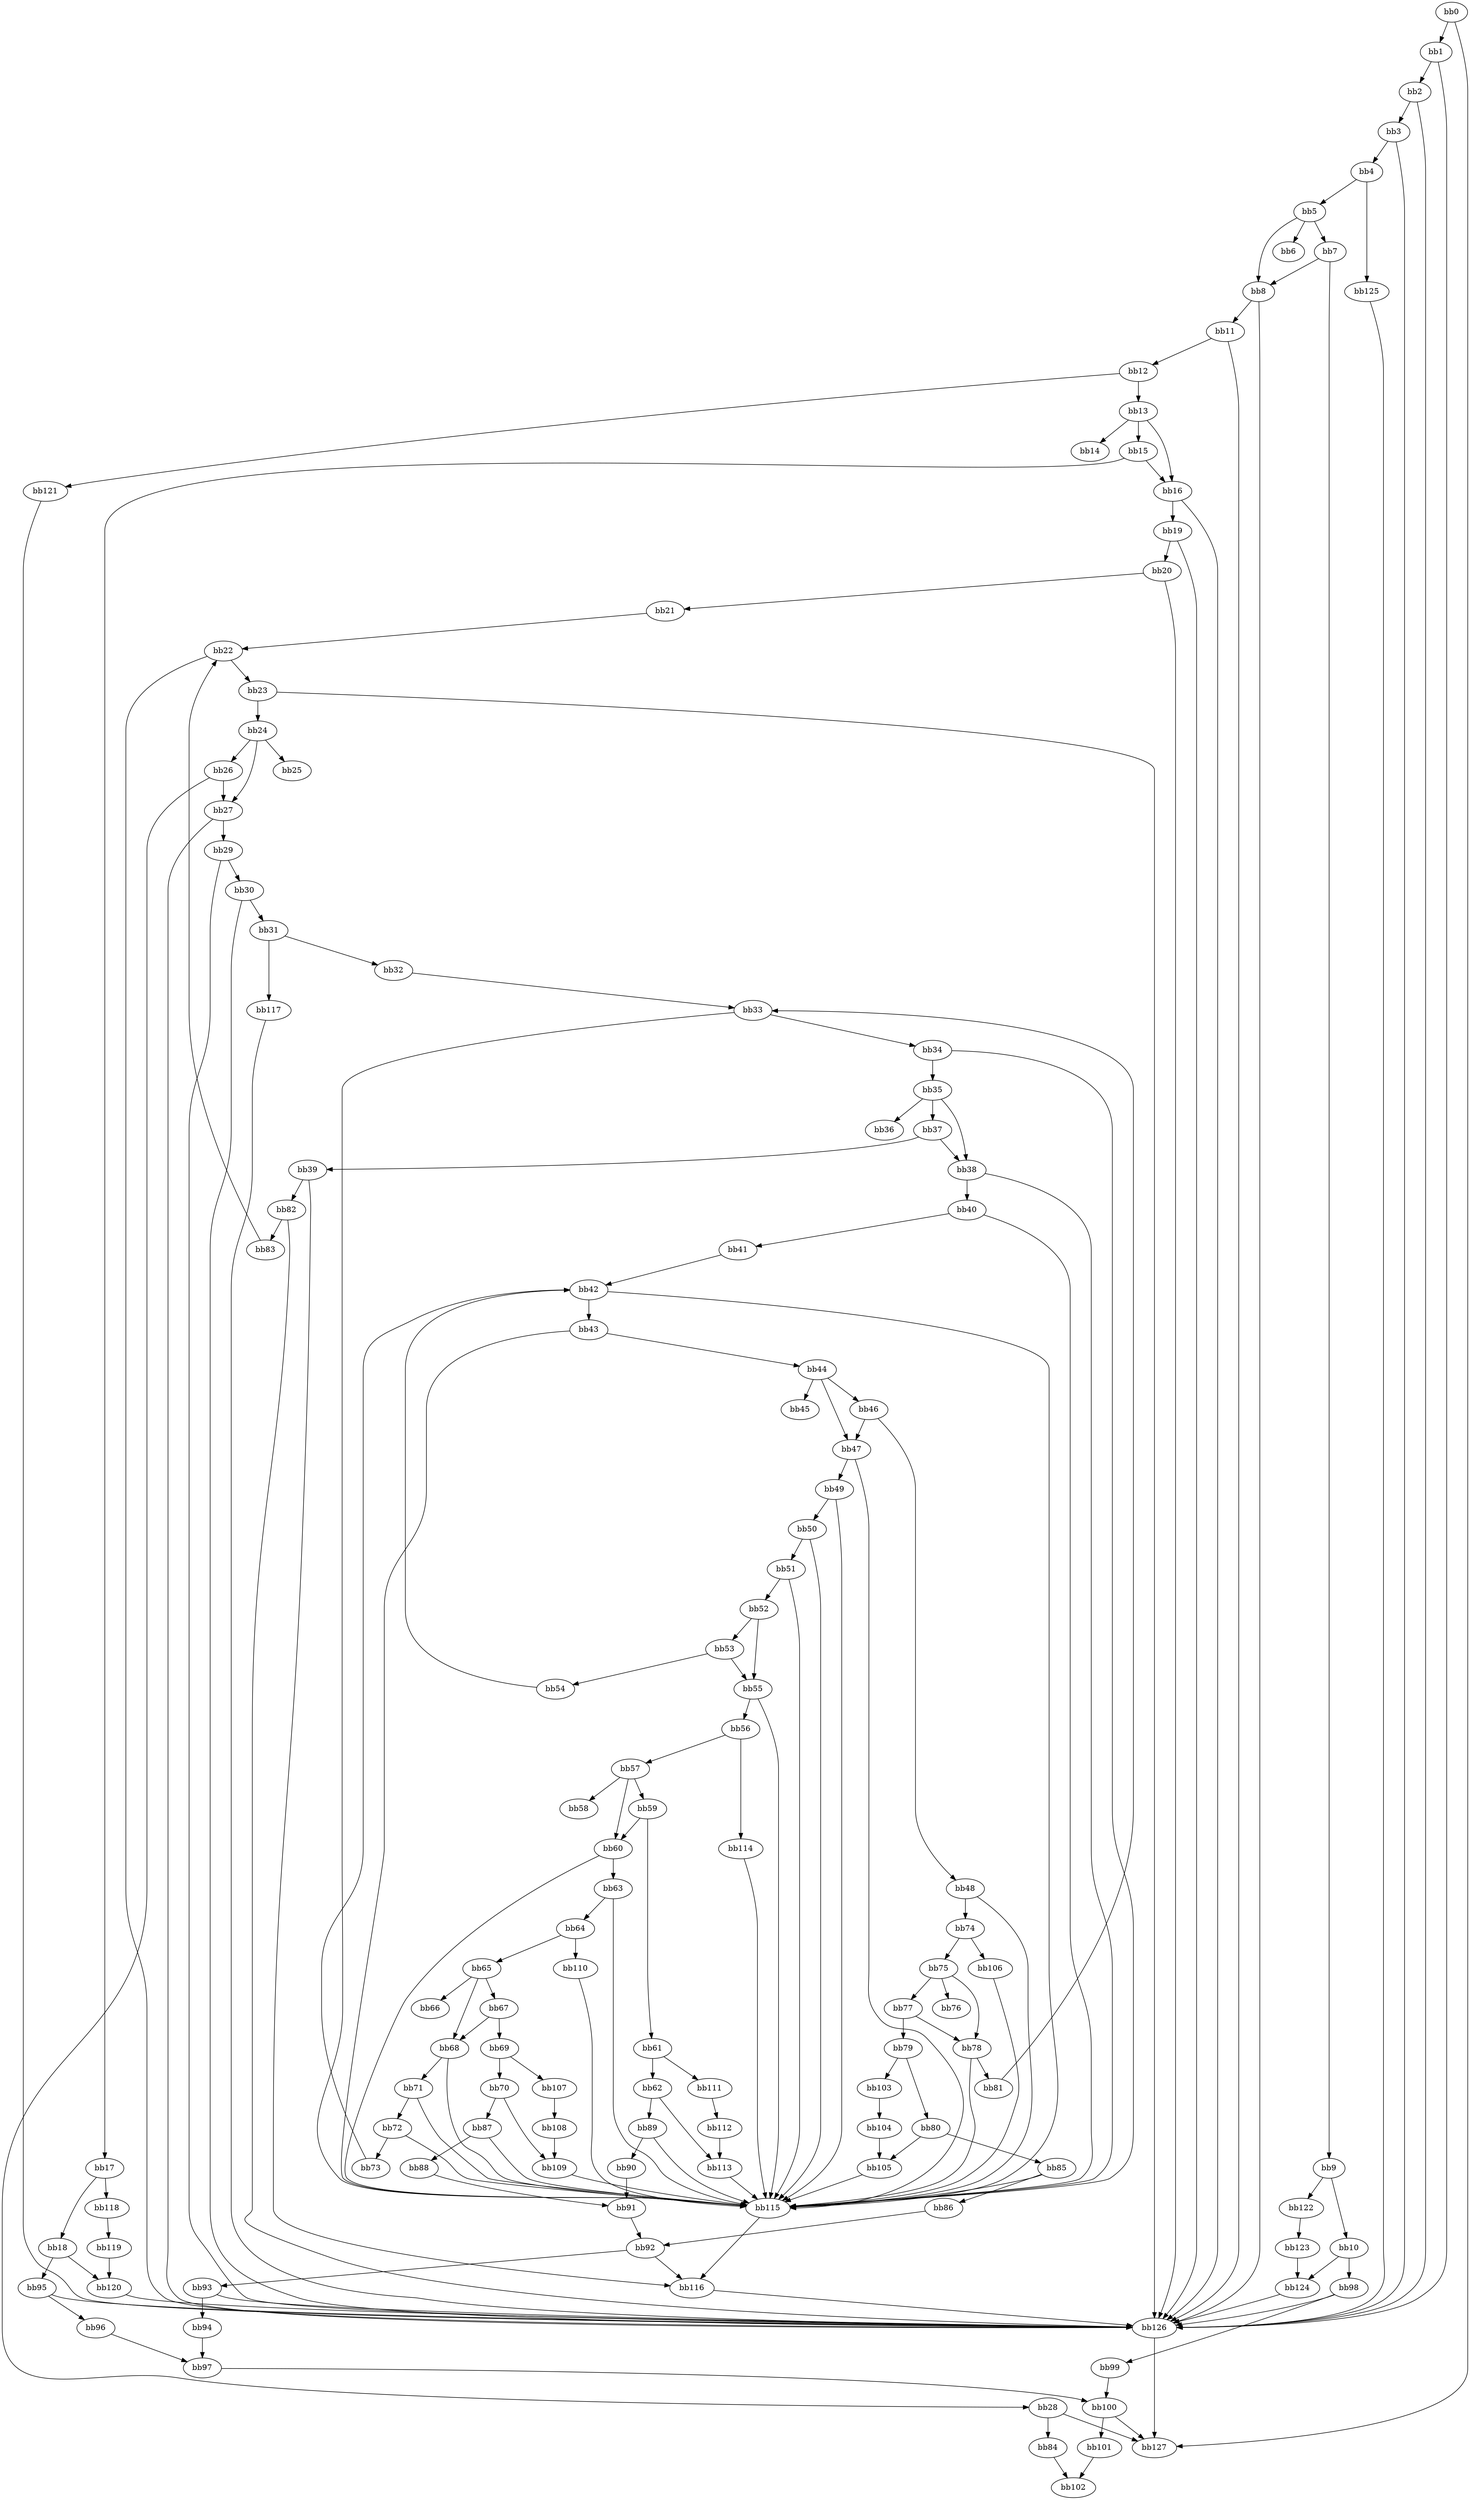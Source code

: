 digraph {
    0 [ label = "bb0\l" ]
    1 [ label = "bb1\l" ]
    2 [ label = "bb2\l" ]
    3 [ label = "bb3\l" ]
    4 [ label = "bb4\l" ]
    5 [ label = "bb5\l" ]
    6 [ label = "bb6\l" ]
    7 [ label = "bb7\l" ]
    8 [ label = "bb8\l" ]
    9 [ label = "bb9\l" ]
    10 [ label = "bb10\l" ]
    11 [ label = "bb11\l" ]
    12 [ label = "bb12\l" ]
    13 [ label = "bb13\l" ]
    14 [ label = "bb14\l" ]
    15 [ label = "bb15\l" ]
    16 [ label = "bb16\l" ]
    17 [ label = "bb17\l" ]
    18 [ label = "bb18\l" ]
    19 [ label = "bb19\l" ]
    20 [ label = "bb20\l" ]
    21 [ label = "bb21\l" ]
    22 [ label = "bb22\l" ]
    23 [ label = "bb23\l" ]
    24 [ label = "bb24\l" ]
    25 [ label = "bb25\l" ]
    26 [ label = "bb26\l" ]
    27 [ label = "bb27\l" ]
    28 [ label = "bb28\l" ]
    29 [ label = "bb29\l" ]
    30 [ label = "bb30\l" ]
    31 [ label = "bb31\l" ]
    32 [ label = "bb32\l" ]
    33 [ label = "bb33\l" ]
    34 [ label = "bb34\l" ]
    35 [ label = "bb35\l" ]
    36 [ label = "bb36\l" ]
    37 [ label = "bb37\l" ]
    38 [ label = "bb38\l" ]
    39 [ label = "bb39\l" ]
    40 [ label = "bb40\l" ]
    41 [ label = "bb41\l" ]
    42 [ label = "bb42\l" ]
    43 [ label = "bb43\l" ]
    44 [ label = "bb44\l" ]
    45 [ label = "bb45\l" ]
    46 [ label = "bb46\l" ]
    47 [ label = "bb47\l" ]
    48 [ label = "bb48\l" ]
    49 [ label = "bb49\l" ]
    50 [ label = "bb50\l" ]
    51 [ label = "bb51\l" ]
    52 [ label = "bb52\l" ]
    53 [ label = "bb53\l" ]
    54 [ label = "bb54\l" ]
    55 [ label = "bb55\l" ]
    56 [ label = "bb56\l" ]
    57 [ label = "bb57\l" ]
    58 [ label = "bb58\l" ]
    59 [ label = "bb59\l" ]
    60 [ label = "bb60\l" ]
    61 [ label = "bb61\l" ]
    62 [ label = "bb62\l" ]
    63 [ label = "bb63\l" ]
    64 [ label = "bb64\l" ]
    65 [ label = "bb65\l" ]
    66 [ label = "bb66\l" ]
    67 [ label = "bb67\l" ]
    68 [ label = "bb68\l" ]
    69 [ label = "bb69\l" ]
    70 [ label = "bb70\l" ]
    71 [ label = "bb71\l" ]
    72 [ label = "bb72\l" ]
    73 [ label = "bb73\l" ]
    74 [ label = "bb74\l" ]
    75 [ label = "bb75\l" ]
    76 [ label = "bb76\l" ]
    77 [ label = "bb77\l" ]
    78 [ label = "bb78\l" ]
    79 [ label = "bb79\l" ]
    80 [ label = "bb80\l" ]
    81 [ label = "bb81\l" ]
    82 [ label = "bb82\l" ]
    83 [ label = "bb83\l" ]
    84 [ label = "bb84\l" ]
    85 [ label = "bb85\l" ]
    86 [ label = "bb86\l" ]
    87 [ label = "bb87\l" ]
    88 [ label = "bb88\l" ]
    89 [ label = "bb89\l" ]
    90 [ label = "bb90\l" ]
    91 [ label = "bb91\l" ]
    92 [ label = "bb92\l" ]
    93 [ label = "bb93\l" ]
    94 [ label = "bb94\l" ]
    95 [ label = "bb95\l" ]
    96 [ label = "bb96\l" ]
    97 [ label = "bb97\l" ]
    98 [ label = "bb98\l" ]
    99 [ label = "bb99\l" ]
    100 [ label = "bb100\l" ]
    101 [ label = "bb101\l" ]
    102 [ label = "bb102\l" ]
    103 [ label = "bb103\l" ]
    104 [ label = "bb104\l" ]
    105 [ label = "bb105\l" ]
    106 [ label = "bb106\l" ]
    107 [ label = "bb107\l" ]
    108 [ label = "bb108\l" ]
    109 [ label = "bb109\l" ]
    110 [ label = "bb110\l" ]
    111 [ label = "bb111\l" ]
    112 [ label = "bb112\l" ]
    113 [ label = "bb113\l" ]
    114 [ label = "bb114\l" ]
    115 [ label = "bb115\l" ]
    116 [ label = "bb116\l" ]
    117 [ label = "bb117\l" ]
    118 [ label = "bb118\l" ]
    119 [ label = "bb119\l" ]
    120 [ label = "bb120\l" ]
    121 [ label = "bb121\l" ]
    122 [ label = "bb122\l" ]
    123 [ label = "bb123\l" ]
    124 [ label = "bb124\l" ]
    125 [ label = "bb125\l" ]
    126 [ label = "bb126\l" ]
    127 [ label = "bb127\l" ]
    0 -> 1 [ ]
    0 -> 127 [ ]
    1 -> 2 [ ]
    1 -> 126 [ ]
    2 -> 3 [ ]
    2 -> 126 [ ]
    3 -> 4 [ ]
    3 -> 126 [ ]
    4 -> 5 [ ]
    4 -> 125 [ ]
    5 -> 6 [ ]
    5 -> 7 [ ]
    5 -> 8 [ ]
    7 -> 8 [ ]
    7 -> 9 [ ]
    8 -> 11 [ ]
    8 -> 126 [ ]
    9 -> 10 [ ]
    9 -> 122 [ ]
    10 -> 98 [ ]
    10 -> 124 [ ]
    11 -> 12 [ ]
    11 -> 126 [ ]
    12 -> 13 [ ]
    12 -> 121 [ ]
    13 -> 14 [ ]
    13 -> 15 [ ]
    13 -> 16 [ ]
    15 -> 16 [ ]
    15 -> 17 [ ]
    16 -> 19 [ ]
    16 -> 126 [ ]
    17 -> 18 [ ]
    17 -> 118 [ ]
    18 -> 95 [ ]
    18 -> 120 [ ]
    19 -> 20 [ ]
    19 -> 126 [ ]
    20 -> 21 [ ]
    20 -> 126 [ ]
    21 -> 22 [ ]
    22 -> 23 [ ]
    22 -> 126 [ ]
    23 -> 24 [ ]
    23 -> 126 [ ]
    24 -> 25 [ ]
    24 -> 26 [ ]
    24 -> 27 [ ]
    26 -> 27 [ ]
    26 -> 28 [ ]
    27 -> 29 [ ]
    27 -> 126 [ ]
    28 -> 84 [ ]
    28 -> 127 [ ]
    29 -> 30 [ ]
    29 -> 126 [ ]
    30 -> 31 [ ]
    30 -> 126 [ ]
    31 -> 32 [ ]
    31 -> 117 [ ]
    32 -> 33 [ ]
    33 -> 34 [ ]
    33 -> 115 [ ]
    34 -> 35 [ ]
    34 -> 115 [ ]
    35 -> 36 [ ]
    35 -> 37 [ ]
    35 -> 38 [ ]
    37 -> 38 [ ]
    37 -> 39 [ ]
    38 -> 40 [ ]
    38 -> 115 [ ]
    39 -> 82 [ ]
    39 -> 116 [ ]
    40 -> 41 [ ]
    40 -> 115 [ ]
    41 -> 42 [ ]
    42 -> 43 [ ]
    42 -> 115 [ ]
    43 -> 44 [ ]
    43 -> 115 [ ]
    44 -> 45 [ ]
    44 -> 46 [ ]
    44 -> 47 [ ]
    46 -> 47 [ ]
    46 -> 48 [ ]
    47 -> 49 [ ]
    47 -> 115 [ ]
    48 -> 74 [ ]
    48 -> 115 [ ]
    49 -> 50 [ ]
    49 -> 115 [ ]
    50 -> 51 [ ]
    50 -> 115 [ ]
    51 -> 52 [ ]
    51 -> 115 [ ]
    52 -> 53 [ ]
    52 -> 55 [ ]
    53 -> 54 [ ]
    53 -> 55 [ ]
    54 -> 42 [ ]
    55 -> 56 [ ]
    55 -> 115 [ ]
    56 -> 57 [ ]
    56 -> 114 [ ]
    57 -> 58 [ ]
    57 -> 59 [ ]
    57 -> 60 [ ]
    59 -> 60 [ ]
    59 -> 61 [ ]
    60 -> 63 [ ]
    60 -> 115 [ ]
    61 -> 62 [ ]
    61 -> 111 [ ]
    62 -> 89 [ ]
    62 -> 113 [ ]
    63 -> 64 [ ]
    63 -> 115 [ ]
    64 -> 65 [ ]
    64 -> 110 [ ]
    65 -> 66 [ ]
    65 -> 67 [ ]
    65 -> 68 [ ]
    67 -> 68 [ ]
    67 -> 69 [ ]
    68 -> 71 [ ]
    68 -> 115 [ ]
    69 -> 70 [ ]
    69 -> 107 [ ]
    70 -> 87 [ ]
    70 -> 109 [ ]
    71 -> 72 [ ]
    71 -> 115 [ ]
    72 -> 73 [ ]
    72 -> 115 [ ]
    73 -> 42 [ ]
    74 -> 75 [ ]
    74 -> 106 [ ]
    75 -> 76 [ ]
    75 -> 77 [ ]
    75 -> 78 [ ]
    77 -> 78 [ ]
    77 -> 79 [ ]
    78 -> 81 [ ]
    78 -> 115 [ ]
    79 -> 80 [ ]
    79 -> 103 [ ]
    80 -> 85 [ ]
    80 -> 105 [ ]
    81 -> 33 [ ]
    82 -> 83 [ ]
    82 -> 126 [ ]
    83 -> 22 [ ]
    84 -> 102 [ ]
    85 -> 86 [ ]
    85 -> 115 [ ]
    86 -> 92 [ ]
    87 -> 88 [ ]
    87 -> 115 [ ]
    88 -> 91 [ ]
    89 -> 90 [ ]
    89 -> 115 [ ]
    90 -> 91 [ ]
    91 -> 92 [ ]
    92 -> 93 [ ]
    92 -> 116 [ ]
    93 -> 94 [ ]
    93 -> 126 [ ]
    94 -> 97 [ ]
    95 -> 96 [ ]
    95 -> 126 [ ]
    96 -> 97 [ ]
    97 -> 100 [ ]
    98 -> 99 [ ]
    98 -> 126 [ ]
    99 -> 100 [ ]
    100 -> 101 [ ]
    100 -> 127 [ ]
    101 -> 102 [ ]
    103 -> 104 [ ]
    104 -> 105 [ ]
    105 -> 115 [ ]
    106 -> 115 [ ]
    107 -> 108 [ ]
    108 -> 109 [ ]
    109 -> 115 [ ]
    110 -> 115 [ ]
    111 -> 112 [ ]
    112 -> 113 [ ]
    113 -> 115 [ ]
    114 -> 115 [ ]
    115 -> 116 [ ]
    116 -> 126 [ ]
    117 -> 126 [ ]
    118 -> 119 [ ]
    119 -> 120 [ ]
    120 -> 126 [ ]
    121 -> 126 [ ]
    122 -> 123 [ ]
    123 -> 124 [ ]
    124 -> 126 [ ]
    125 -> 126 [ ]
    126 -> 127 [ ]
}

